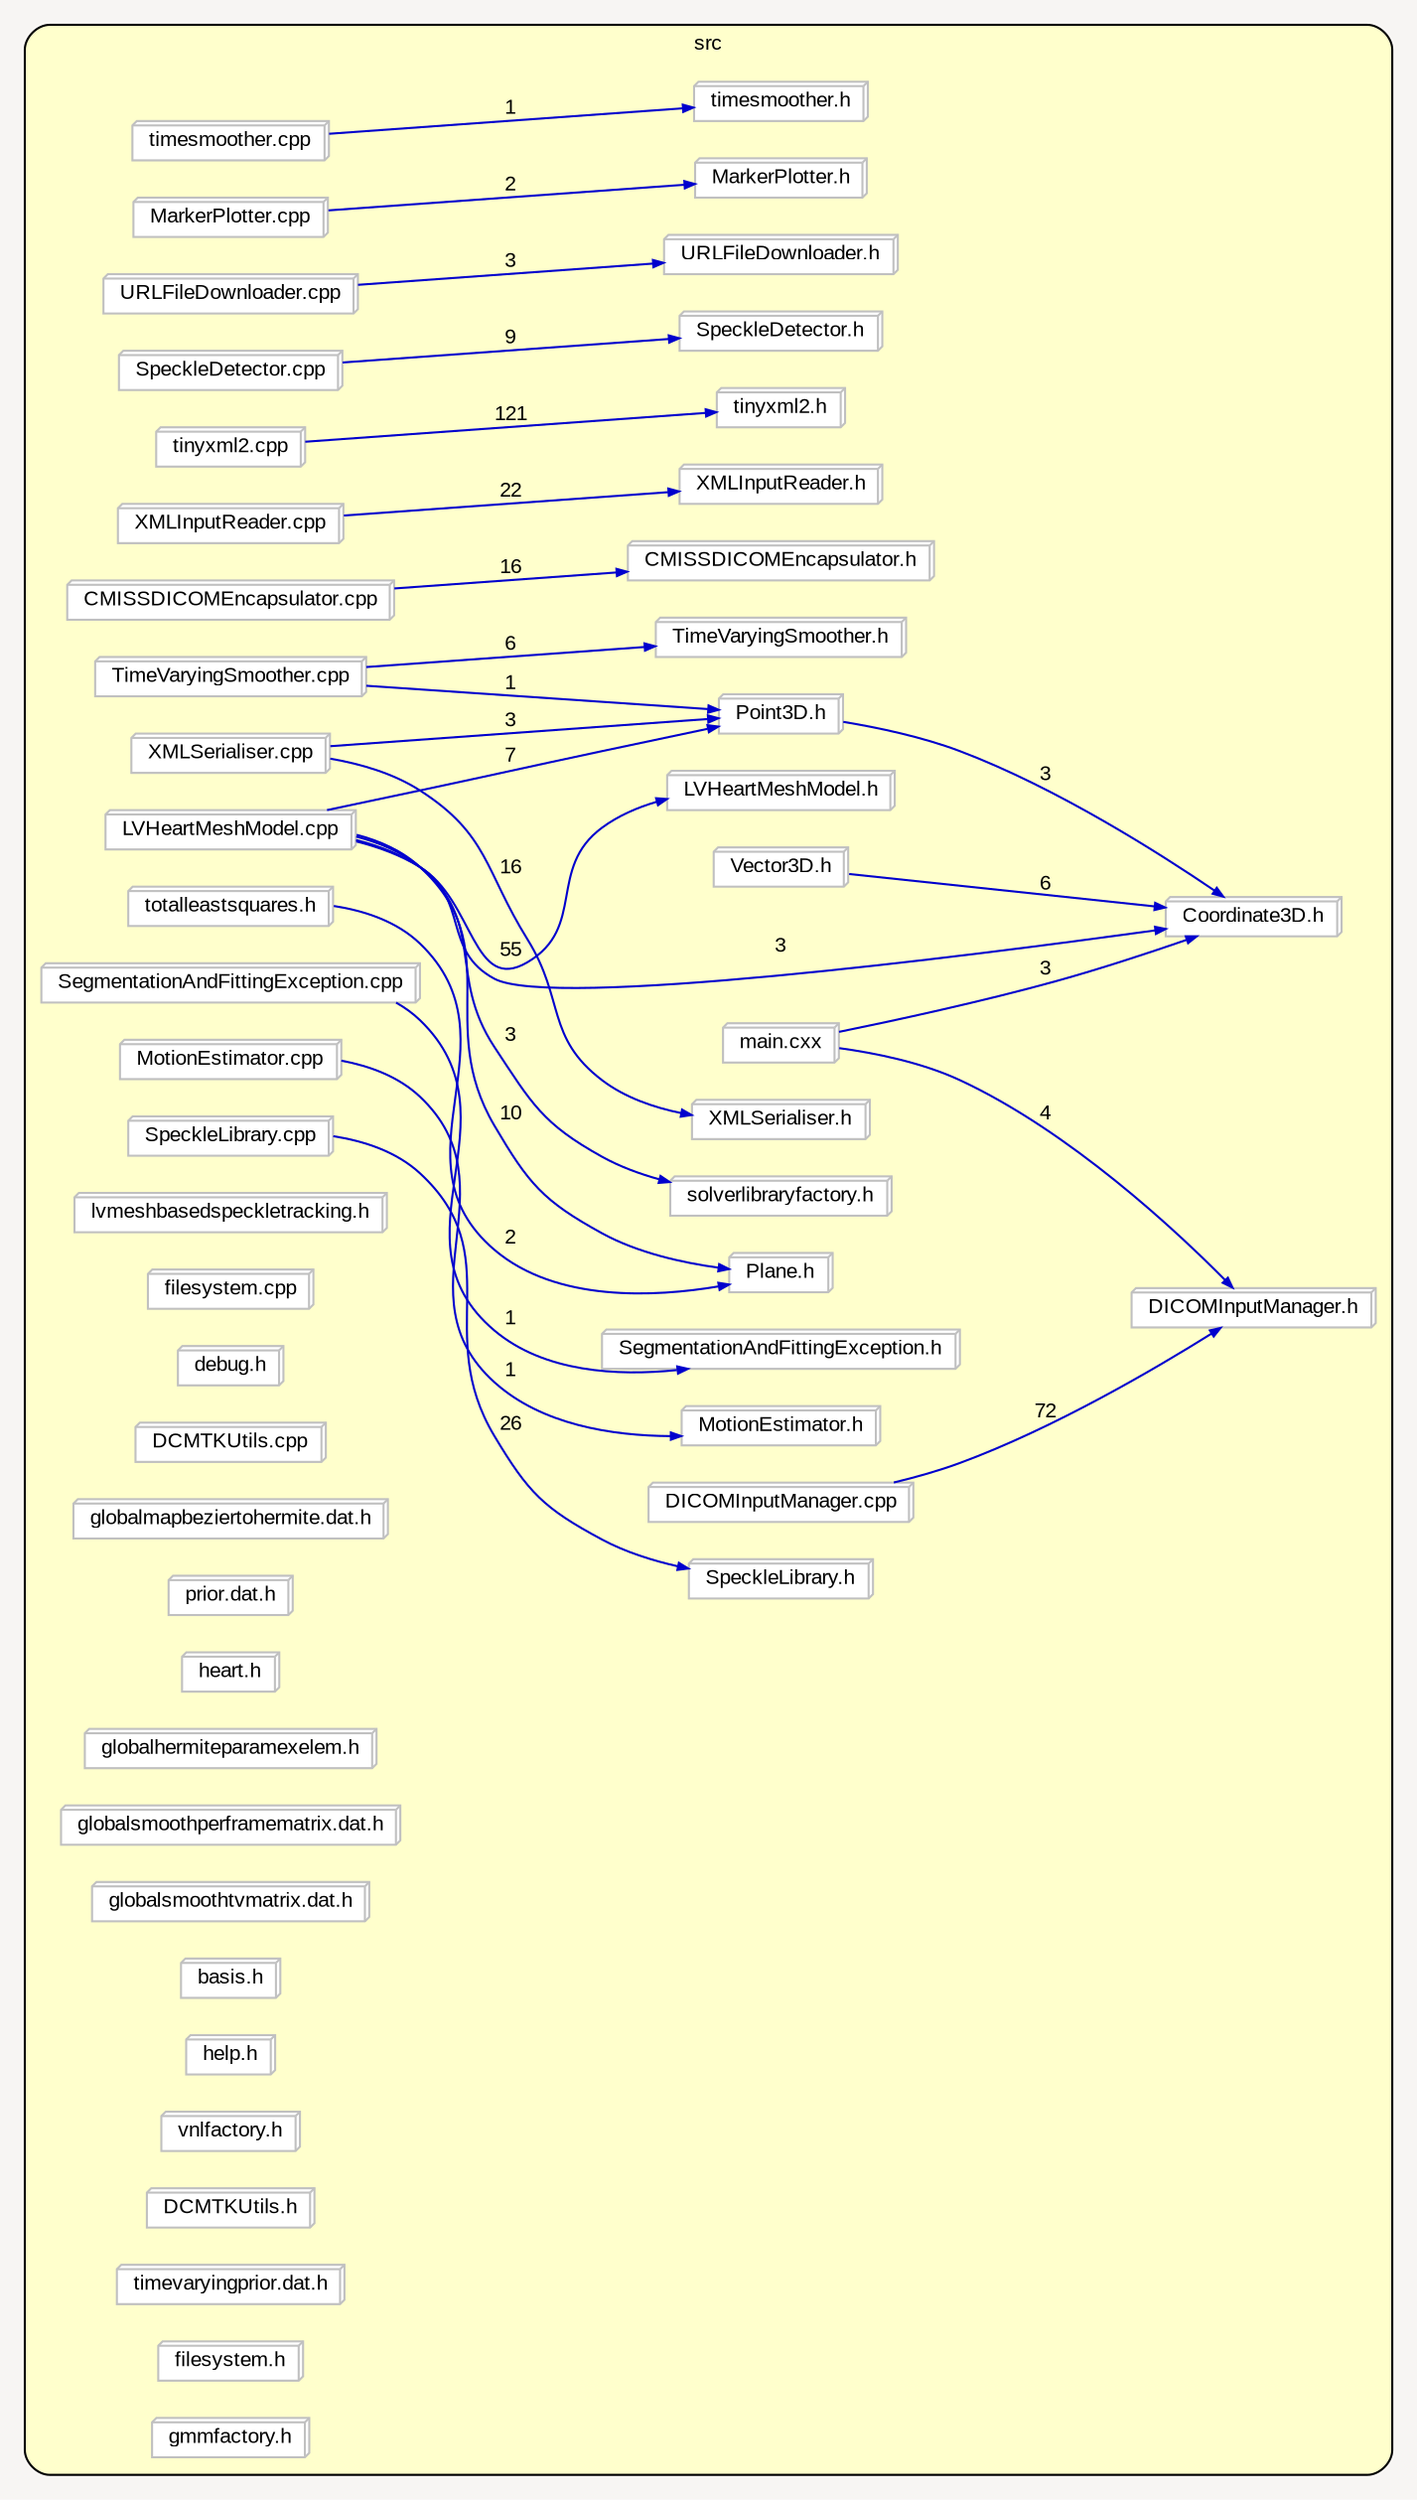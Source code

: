 digraph "" {
  graph [packmode="clust", ranksep="1.0", bgcolor="#F7F5F3", pack="true", fontname="Arial", fontsize="10", style="rounded,filled", compound="true", rankdir="LR", label="", fillcolor="#FFFFCC"];
  node [shape="rectangle", node_initialized="no", style="filled", fontname="Arial", fontsize="10", fixedsize="false", compound="true", color="grey", height="0.0", width="0.0", label="", fillcolor="white"];
  edge [arrowhead="normal", fontcolor="black", arrowsize="0.5", ltail="", dir="forward", fontname="Arial", fontsize="10", lhead="", color="black", compound="true", label="", arrowtail="none"];
  subgraph "cluster_1" {
    graph [label="src", fillcolor="#FFFFCC"];
    __N2 [shape="none", style="invis,none", fixedsize="true", height="0.01", width="0.347222", label=""];
    __N3 [shape="box3d", style="filled", label="timesmoother.cpp"];
    __N4 [shape="box3d", style="filled", label="timesmoother.h"];
    __N5 [shape="box3d", style="filled", label="MarkerPlotter.cpp"];
    __N6 [shape="box3d", style="filled", label="MarkerPlotter.h"];
    __N7 [shape="box3d", style="filled", label="URLFileDownloader.cpp"];
    __N8 [shape="box3d", style="filled", label="URLFileDownloader.h"];
    __N9 [shape="box3d", style="filled", label="SpeckleDetector.cpp"];
    __N10 [shape="box3d", style="filled", label="SpeckleDetector.h"];
    __N11 [shape="box3d", style="filled", label="Vector3D.h"];
    __N12 [shape="box3d", style="filled", label="Coordinate3D.h"];
    __N13 [shape="box3d", style="filled", label="tinyxml2.cpp"];
    __N14 [shape="box3d", style="filled", label="tinyxml2.h"];
    __N15 [shape="box3d", style="filled", label="TimeVaryingSmoother.cpp"];
    __N16 [shape="box3d", style="filled", label="TimeVaryingSmoother.h"];
    __N17 [shape="box3d", style="filled", label="Point3D.h"];
    __N18 [shape="box3d", style="filled", label="XMLInputReader.cpp"];
    __N19 [shape="box3d", style="filled", label="XMLInputReader.h"];
    __N20 [shape="box3d", style="filled", label="CMISSDICOMEncapsulator.cpp"];
    __N21 [shape="box3d", style="filled", label="CMISSDICOMEncapsulator.h"];
    __N22 [shape="box3d", style="filled", label="LVHeartMeshModel.cpp"];
    __N23 [shape="box3d", style="filled", label="LVHeartMeshModel.h"];
    __N24 [shape="box3d", style="filled", label="Plane.h"];
    __N25 [shape="box3d", style="filled", label="solverlibraryfactory.h"];
    __N26 [shape="box3d", style="filled", label="XMLSerialiser.cpp"];
    __N27 [shape="box3d", style="filled", label="XMLSerialiser.h"];
    __N28 [shape="box3d", style="filled", label="DICOMInputManager.cpp"];
    __N29 [shape="box3d", style="filled", label="DICOMInputManager.h"];
    __N30 [shape="box3d", style="filled", label="SegmentationAndFittingException.cpp"];
    __N31 [shape="box3d", style="filled", label="SegmentationAndFittingException.h"];
    __N32 [shape="box3d", style="filled", label="MotionEstimator.cpp"];
    __N33 [shape="box3d", style="filled", label="MotionEstimator.h"];
    __N34 [shape="box3d", style="filled", label="totalleastsquares.h"];
    __N35 [shape="box3d", style="filled", label="main.cxx"];
    __N36 [shape="box3d", style="filled", label="SpeckleLibrary.cpp"];
    __N37 [shape="box3d", style="filled", label="SpeckleLibrary.h"];
    __N38 [shape="box3d", style="filled", label="lvmeshbasedspeckletracking.h"];
    __N39 [shape="box3d", style="filled", label="filesystem.cpp"];
    __N40 [shape="box3d", style="filled", label="debug.h"];
    __N41 [shape="box3d", style="filled", label="DCMTKUtils.cpp"];
    __N42 [shape="box3d", style="filled", label="globalmapbeziertohermite.dat.h"];
    __N43 [shape="box3d", style="filled", label="prior.dat.h"];
    __N44 [shape="box3d", style="filled", label="heart.h"];
    __N45 [shape="box3d", style="filled", label="globalhermiteparamexelem.h"];
    __N46 [shape="box3d", style="filled", label="globalsmoothperframematrix.dat.h"];
    __N47 [shape="box3d", style="filled", label="globalsmoothtvmatrix.dat.h"];
    __N48 [shape="box3d", style="filled", label="basis.h"];
    __N49 [shape="box3d", style="filled", label="help.h"];
    __N50 [shape="box3d", style="filled", label="vnlfactory.h"];
    __N51 [shape="box3d", style="filled", label="DCMTKUtils.h"];
    __N52 [shape="box3d", style="filled", label="timevaryingprior.dat.h"];
    __N53 [shape="box3d", style="filled", label="filesystem.h"];
    __N54 [shape="box3d", style="filled", label="gmmfactory.h"];
    __N3 -> __N4 [dir="forward", color="blue3", label="1"];
    __N5 -> __N6 [dir="forward", color="blue3", label="2"];
    __N7 -> __N8 [dir="forward", color="blue3", label="3"];
    __N9 -> __N10 [dir="forward", color="blue3", label="9"];
    __N11 -> __N12 [dir="forward", color="blue3", label="6"];
    __N13 -> __N14 [dir="forward", color="blue3", label="121"];
    __N15 -> __N16 [dir="forward", color="blue3", label="6"];
    __N15 -> __N17 [dir="forward", color="blue3", label="1"];
    __N18 -> __N19 [dir="forward", color="blue3", label="22"];
    __N20 -> __N21 [dir="forward", color="blue3", label="16"];
    __N22 -> __N12 [dir="forward", color="blue3", label="3"];
    __N22 -> __N23 [dir="forward", color="blue3", label="55"];
    __N22 -> __N24 [dir="forward", color="blue3", label="10"];
    __N22 -> __N17 [dir="forward", color="blue3", label="7"];
    __N22 -> __N25 [dir="forward", color="blue3", label="3"];
    __N26 -> __N27 [dir="forward", color="blue3", label="16"];
    __N26 -> __N17 [dir="forward", color="blue3", label="3"];
    __N28 -> __N29 [dir="forward", color="blue3", label="72"];
    __N30 -> __N31 [dir="forward", color="blue3", label="1"];
    __N32 -> __N33 [dir="forward", color="blue3", label="1"];
    __N34 -> __N24 [dir="forward", color="blue3", label="2"];
    __N35 -> __N29 [dir="forward", color="blue3", label="4"];
    __N35 -> __N12 [dir="forward", color="blue3", label="3"];
    __N36 -> __N37 [dir="forward", color="blue3", label="26"];
    __N17 -> __N12 [dir="forward", color="blue3", label="3"];
  }
}
